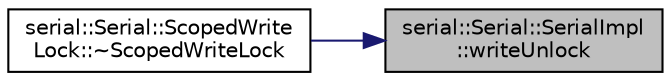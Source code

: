 digraph "serial::Serial::SerialImpl::writeUnlock"
{
 // LATEX_PDF_SIZE
  edge [fontname="Helvetica",fontsize="10",labelfontname="Helvetica",labelfontsize="10"];
  node [fontname="Helvetica",fontsize="10",shape=record];
  rankdir="RL";
  Node1 [label="serial::Serial::SerialImpl\l::writeUnlock",height=0.2,width=0.4,color="black", fillcolor="grey75", style="filled", fontcolor="black",tooltip=" "];
  Node1 -> Node2 [dir="back",color="midnightblue",fontsize="10",style="solid",fontname="Helvetica"];
  Node2 [label="serial::Serial::ScopedWrite\lLock::~ScopedWriteLock",height=0.2,width=0.4,color="black", fillcolor="white", style="filled",URL="$class_serial_1_1_scoped_write_lock.html#aebeef5b2d16f409b60094cfac092ada2",tooltip=" "];
}
